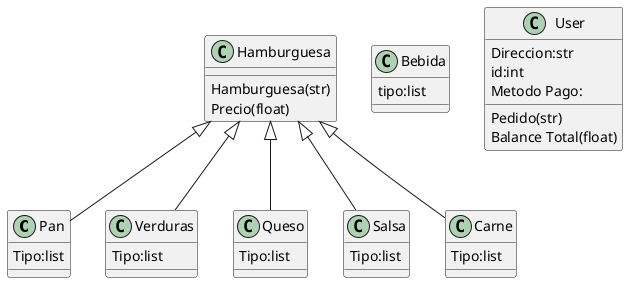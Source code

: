 @startuml TiendaHamburgesas

class Pan{
Tipo:list
}
class Verduras{
Tipo:list
}
class Queso{
Tipo:list
}
class Salsa{
Tipo:list
}

class Hamburguesa{
Hamburguesa(str)
Precio(float)
}

class Carne{
Tipo:list
}

class Bebida{
tipo:list
}

class User{
Direccion:str
id:int
Metodo Pago:
Pedido(str)
Balance Total(float)
}

Hamburguesa <|-- Carne
Hamburguesa <|-- Queso
Hamburguesa <|-- Verduras
Hamburguesa <|-- Pan
Hamburguesa <|-- Salsa
@enduml 
